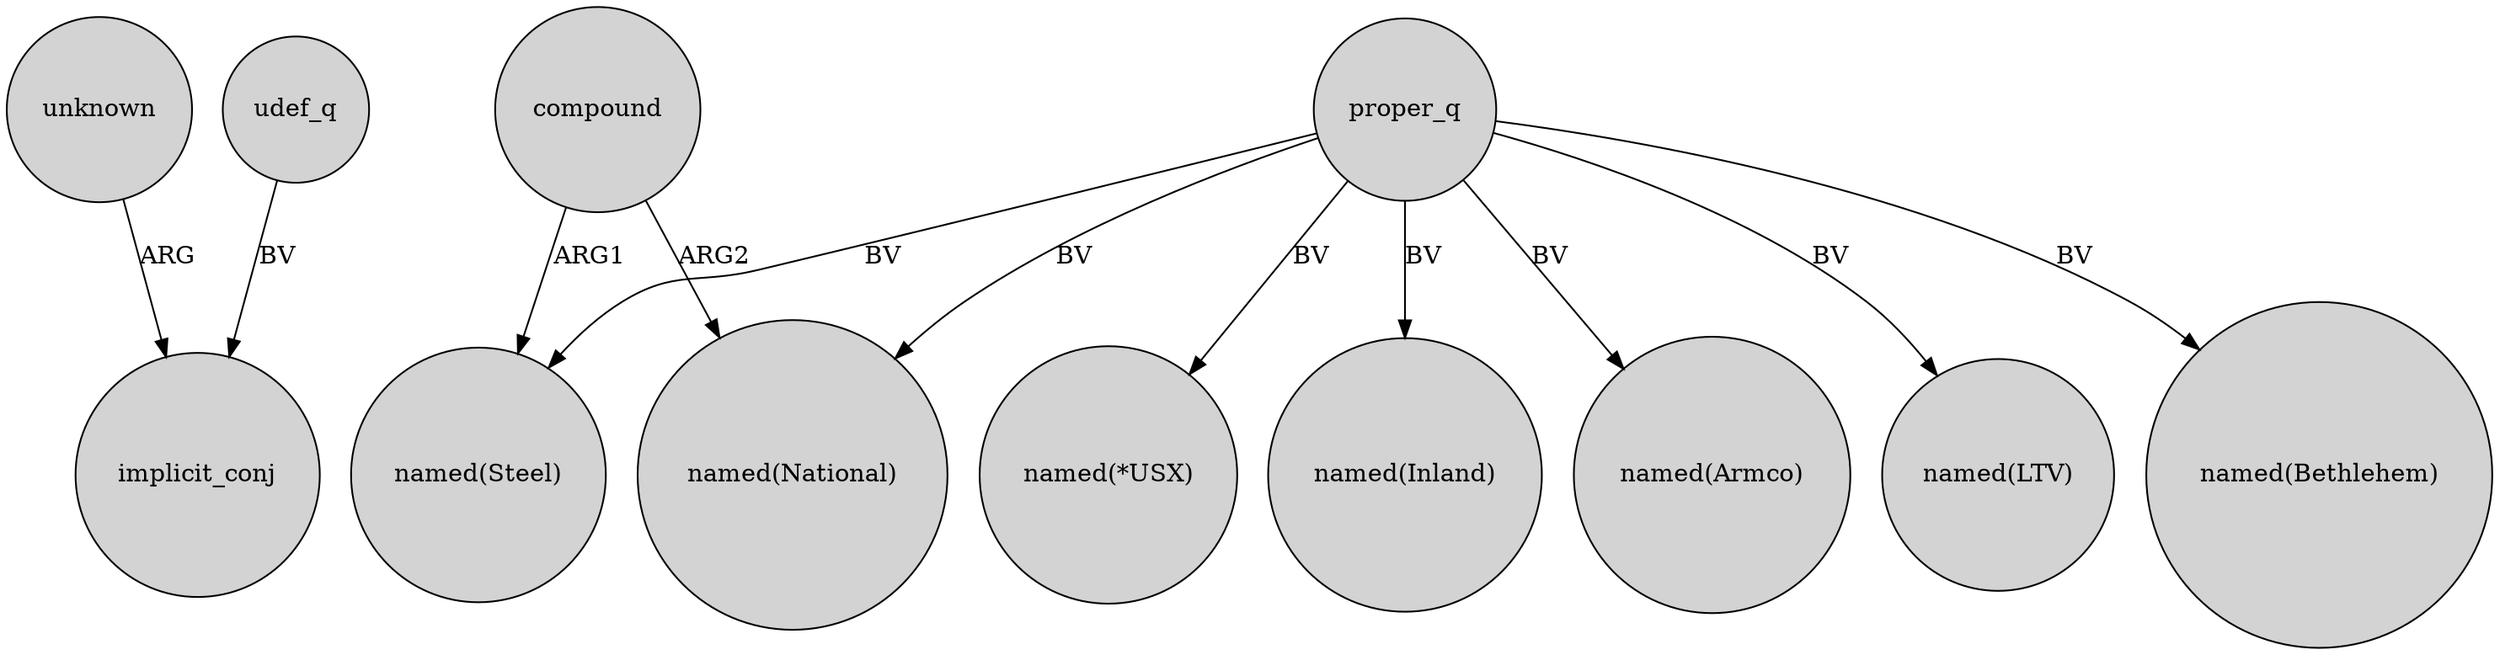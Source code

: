 digraph {
	node [shape=circle style=filled]
	unknown -> implicit_conj [label=ARG]
	proper_q -> "named(Bethlehem)" [label=BV]
	proper_q -> "named(National)" [label=BV]
	compound -> "named(Steel)" [label=ARG1]
	udef_q -> implicit_conj [label=BV]
	proper_q -> "named(*USX)" [label=BV]
	proper_q -> "named(Inland)" [label=BV]
	proper_q -> "named(Armco)" [label=BV]
	proper_q -> "named(LTV)" [label=BV]
	compound -> "named(National)" [label=ARG2]
	proper_q -> "named(Steel)" [label=BV]
}
